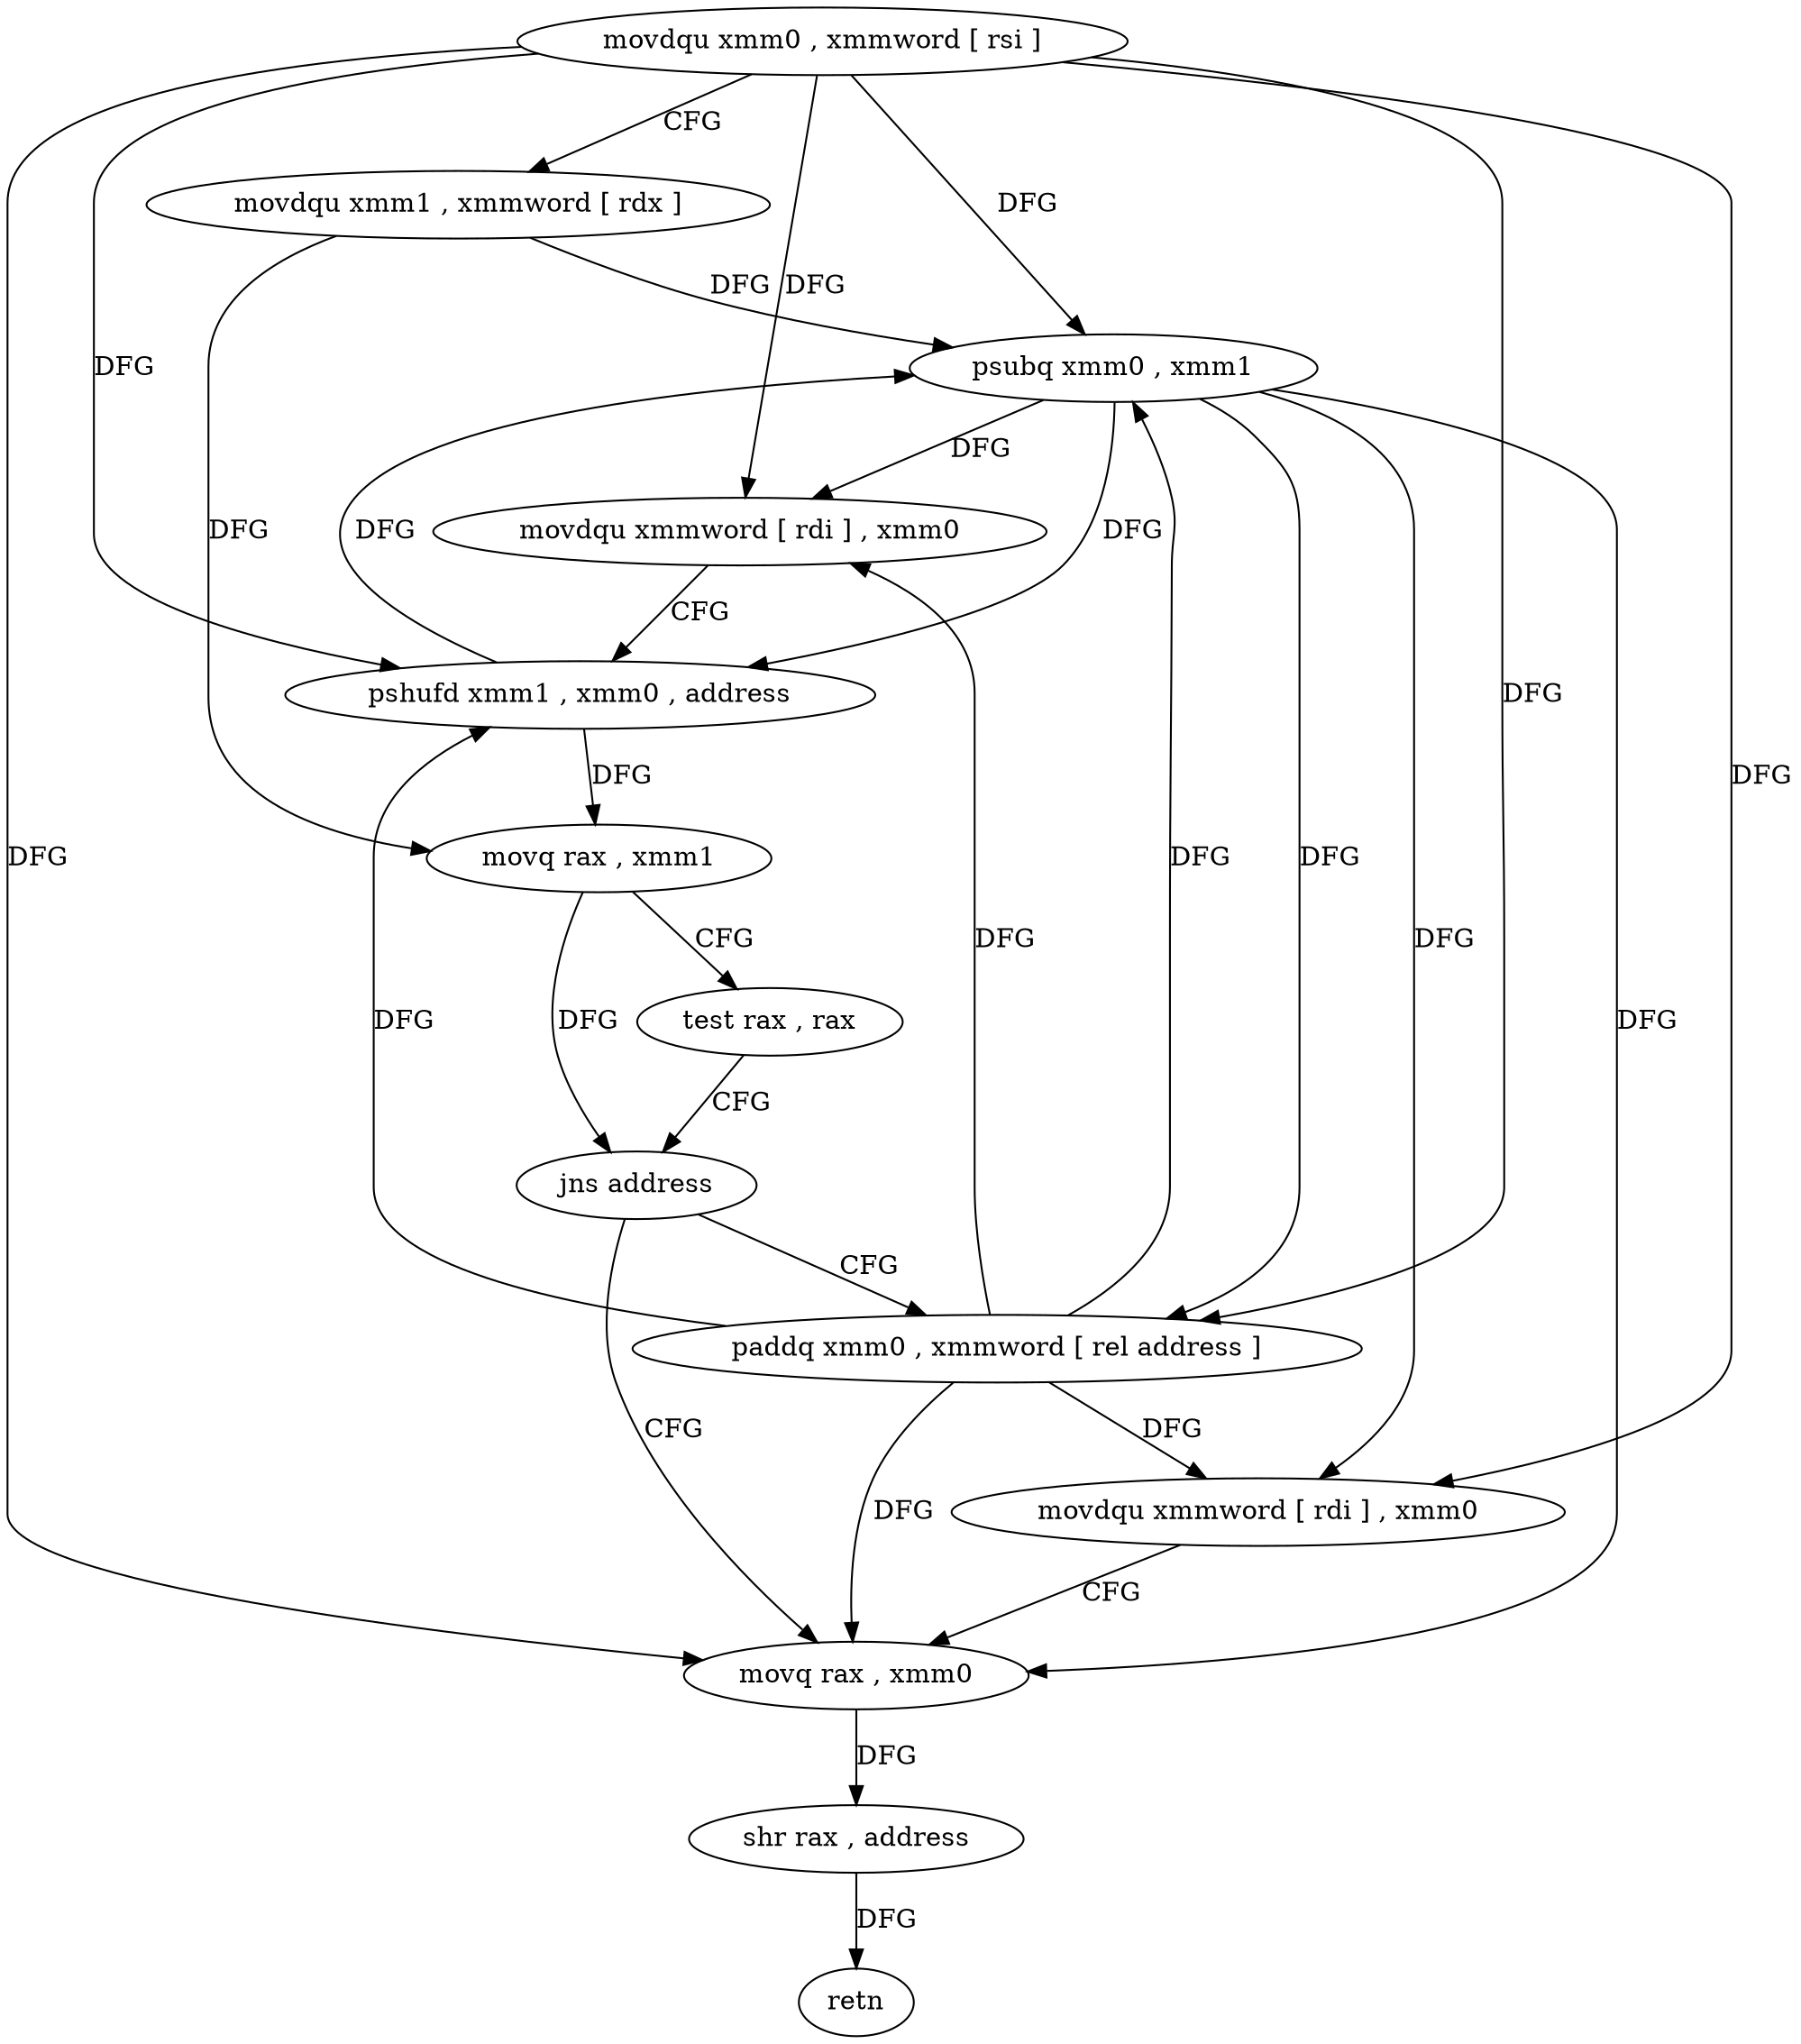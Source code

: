 digraph "func" {
"76144" [label = "movdqu xmm0 , xmmword [ rsi ]" ]
"76148" [label = "movdqu xmm1 , xmmword [ rdx ]" ]
"76152" [label = "psubq xmm0 , xmm1" ]
"76156" [label = "movdqu xmmword [ rdi ] , xmm0" ]
"76160" [label = "pshufd xmm1 , xmm0 , address" ]
"76165" [label = "movq rax , xmm1" ]
"76170" [label = "test rax , rax" ]
"76173" [label = "jns address" ]
"76187" [label = "movq rax , xmm0" ]
"76175" [label = "paddq xmm0 , xmmword [ rel address ]" ]
"76192" [label = "shr rax , address" ]
"76196" [label = "retn" ]
"76183" [label = "movdqu xmmword [ rdi ] , xmm0" ]
"76144" -> "76148" [ label = "CFG" ]
"76144" -> "76152" [ label = "DFG" ]
"76144" -> "76156" [ label = "DFG" ]
"76144" -> "76160" [ label = "DFG" ]
"76144" -> "76187" [ label = "DFG" ]
"76144" -> "76175" [ label = "DFG" ]
"76144" -> "76183" [ label = "DFG" ]
"76148" -> "76152" [ label = "DFG" ]
"76148" -> "76165" [ label = "DFG" ]
"76152" -> "76156" [ label = "DFG" ]
"76152" -> "76160" [ label = "DFG" ]
"76152" -> "76187" [ label = "DFG" ]
"76152" -> "76175" [ label = "DFG" ]
"76152" -> "76183" [ label = "DFG" ]
"76156" -> "76160" [ label = "CFG" ]
"76160" -> "76165" [ label = "DFG" ]
"76160" -> "76152" [ label = "DFG" ]
"76165" -> "76170" [ label = "CFG" ]
"76165" -> "76173" [ label = "DFG" ]
"76170" -> "76173" [ label = "CFG" ]
"76173" -> "76187" [ label = "CFG" ]
"76173" -> "76175" [ label = "CFG" ]
"76187" -> "76192" [ label = "DFG" ]
"76175" -> "76183" [ label = "DFG" ]
"76175" -> "76156" [ label = "DFG" ]
"76175" -> "76160" [ label = "DFG" ]
"76175" -> "76187" [ label = "DFG" ]
"76175" -> "76152" [ label = "DFG" ]
"76192" -> "76196" [ label = "DFG" ]
"76183" -> "76187" [ label = "CFG" ]
}

